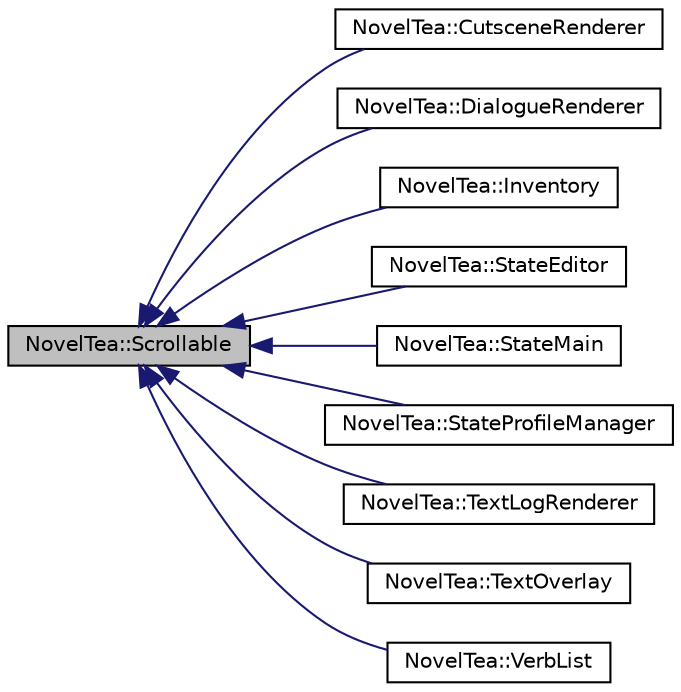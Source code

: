 digraph "NovelTea::Scrollable"
{
 // LATEX_PDF_SIZE
  bgcolor="transparent";
  edge [fontname="Helvetica",fontsize="10",labelfontname="Helvetica",labelfontsize="10"];
  node [fontname="Helvetica",fontsize="10",shape=record];
  rankdir="LR";
  Node1 [label="NovelTea::Scrollable",height=0.2,width=0.4,color="black", fillcolor="grey75", style="filled", fontcolor="black",tooltip=" "];
  Node1 -> Node2 [dir="back",color="midnightblue",fontsize="10",style="solid",fontname="Helvetica"];
  Node2 [label="NovelTea::CutsceneRenderer",height=0.2,width=0.4,color="black",URL="$class_novel_tea_1_1_cutscene_renderer.htm",tooltip=" "];
  Node1 -> Node3 [dir="back",color="midnightblue",fontsize="10",style="solid",fontname="Helvetica"];
  Node3 [label="NovelTea::DialogueRenderer",height=0.2,width=0.4,color="black",URL="$class_novel_tea_1_1_dialogue_renderer.htm",tooltip=" "];
  Node1 -> Node4 [dir="back",color="midnightblue",fontsize="10",style="solid",fontname="Helvetica"];
  Node4 [label="NovelTea::Inventory",height=0.2,width=0.4,color="black",URL="$class_novel_tea_1_1_inventory.htm",tooltip=" "];
  Node1 -> Node5 [dir="back",color="midnightblue",fontsize="10",style="solid",fontname="Helvetica"];
  Node5 [label="NovelTea::StateEditor",height=0.2,width=0.4,color="black",URL="$class_novel_tea_1_1_state_editor.htm",tooltip=" "];
  Node1 -> Node6 [dir="back",color="midnightblue",fontsize="10",style="solid",fontname="Helvetica"];
  Node6 [label="NovelTea::StateMain",height=0.2,width=0.4,color="black",URL="$class_novel_tea_1_1_state_main.htm",tooltip=" "];
  Node1 -> Node7 [dir="back",color="midnightblue",fontsize="10",style="solid",fontname="Helvetica"];
  Node7 [label="NovelTea::StateProfileManager",height=0.2,width=0.4,color="black",URL="$class_novel_tea_1_1_state_profile_manager.htm",tooltip=" "];
  Node1 -> Node8 [dir="back",color="midnightblue",fontsize="10",style="solid",fontname="Helvetica"];
  Node8 [label="NovelTea::TextLogRenderer",height=0.2,width=0.4,color="black",URL="$class_novel_tea_1_1_text_log_renderer.htm",tooltip=" "];
  Node1 -> Node9 [dir="back",color="midnightblue",fontsize="10",style="solid",fontname="Helvetica"];
  Node9 [label="NovelTea::TextOverlay",height=0.2,width=0.4,color="black",URL="$class_novel_tea_1_1_text_overlay.htm",tooltip=" "];
  Node1 -> Node10 [dir="back",color="midnightblue",fontsize="10",style="solid",fontname="Helvetica"];
  Node10 [label="NovelTea::VerbList",height=0.2,width=0.4,color="black",URL="$class_novel_tea_1_1_verb_list.htm",tooltip=" "];
}
